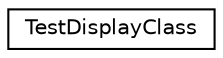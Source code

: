 digraph "Graphical Class Hierarchy"
{
  edge [fontname="Helvetica",fontsize="10",labelfontname="Helvetica",labelfontsize="10"];
  node [fontname="Helvetica",fontsize="10",shape=record];
  rankdir="LR";
  Node1 [label="TestDisplayClass",height=0.2,width=0.4,color="black", fillcolor="white", style="filled",URL="$class_test_display_class.html"];
}
